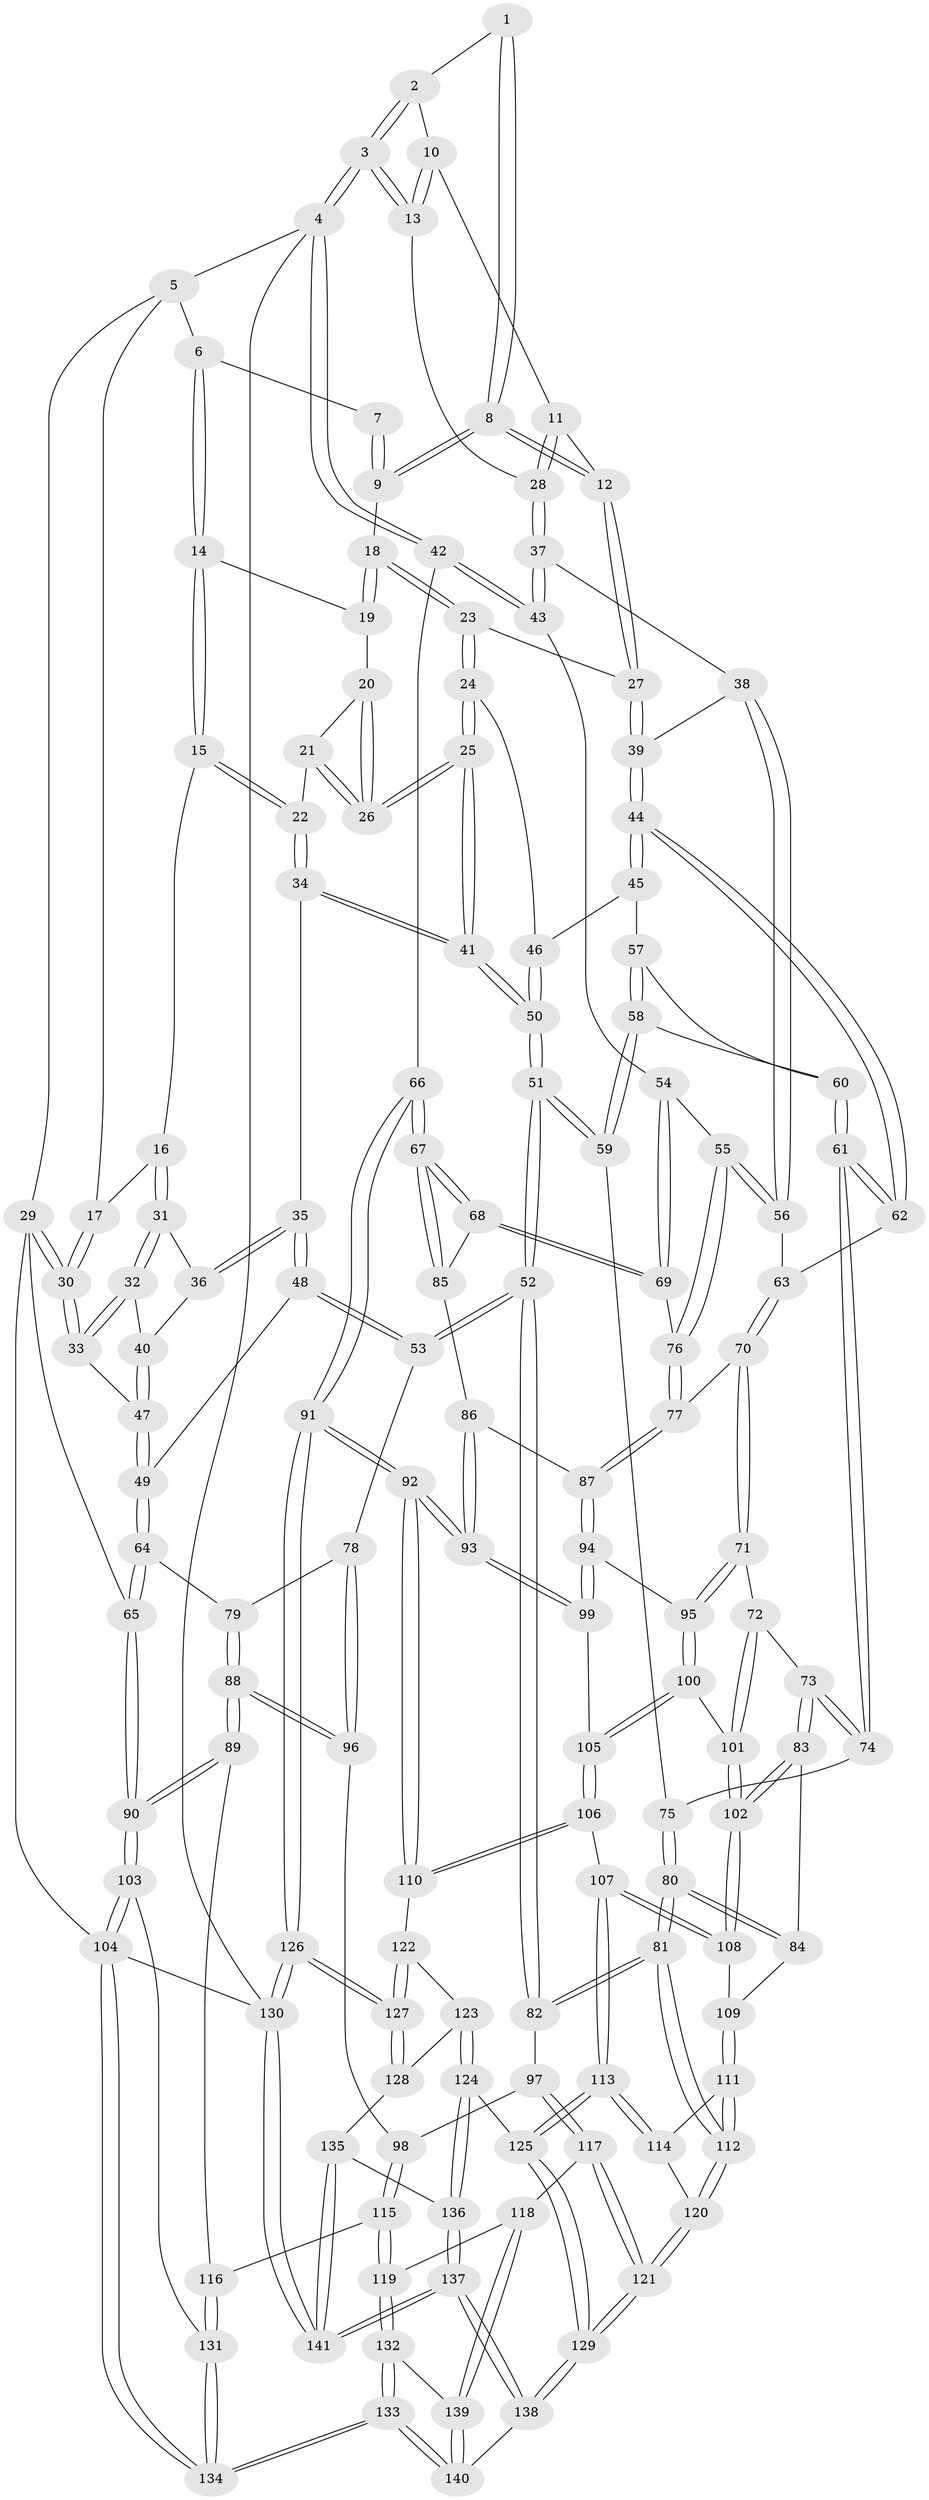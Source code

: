 // Generated by graph-tools (version 1.1) at 2025/38/03/09/25 02:38:22]
// undirected, 141 vertices, 349 edges
graph export_dot {
graph [start="1"]
  node [color=gray90,style=filled];
  1 [pos="+0.7187791902656955+0"];
  2 [pos="+0.863226647958639+0"];
  3 [pos="+1+0"];
  4 [pos="+1+0"];
  5 [pos="+0.2641964306432416+0"];
  6 [pos="+0.2796128728010431+0"];
  7 [pos="+0.5769939853365483+0"];
  8 [pos="+0.683771312519876+0.10195729564843793"];
  9 [pos="+0.5562573254821005+0.07150190061661472"];
  10 [pos="+0.865868172616969+0"];
  11 [pos="+0.780848651516339+0.1273244636963585"];
  12 [pos="+0.691012931770706+0.11900259069480706"];
  13 [pos="+0.903898451347841+0.12817594232895532"];
  14 [pos="+0.30897029306965923+0"];
  15 [pos="+0.2267339736729987+0.16383646611179672"];
  16 [pos="+0.08566942795269814+0.136118275724239"];
  17 [pos="+0.06235774125277017+0.11377638991815837"];
  18 [pos="+0.4650320392539792+0.09560203713758302"];
  19 [pos="+0.39687596252986335+0.048764420373726476"];
  20 [pos="+0.3944480458375622+0.054967108615056805"];
  21 [pos="+0.2998045206064631+0.20572150373757722"];
  22 [pos="+0.24627231919137152+0.2054894828983728"];
  23 [pos="+0.5028259402399226+0.20922193617130772"];
  24 [pos="+0.5012301282417826+0.21270795836122855"];
  25 [pos="+0.3906892351935199+0.2821160433275687"];
  26 [pos="+0.3812657781441193+0.2691268752427154"];
  27 [pos="+0.665246992104794+0.18613220841355044"];
  28 [pos="+0.8977028657656625+0.17066480508604678"];
  29 [pos="+0+0.16818573265905976"];
  30 [pos="+0+0.1642971249909751"];
  31 [pos="+0.10954971759443953+0.2062110552957698"];
  32 [pos="+0.056945142432216066+0.2565896655877873"];
  33 [pos="+0+0.18275643819730278"];
  34 [pos="+0.21793090882049856+0.25570060134855704"];
  35 [pos="+0.18126093871254614+0.2797299599333258"];
  36 [pos="+0.11927381591080449+0.2220719654434499"];
  37 [pos="+0.9240284099083045+0.21122045781735663"];
  38 [pos="+0.8177548218960248+0.2905914739955055"];
  39 [pos="+0.6875568968133091+0.2806506829310749"];
  40 [pos="+0.0736469201425686+0.2823502172900215"];
  41 [pos="+0.3730062575101141+0.3825604437290019"];
  42 [pos="+1+0.2720145161911617"];
  43 [pos="+1+0.2599251555728704"];
  44 [pos="+0.6798026847846648+0.2960092262267012"];
  45 [pos="+0.5526096893163563+0.31587430880178463"];
  46 [pos="+0.5452446684359086+0.3110414334253744"];
  47 [pos="+0.07775995441030832+0.32894492277305193"];
  48 [pos="+0.1473259603172912+0.36926424936853547"];
  49 [pos="+0.10443485410759992+0.37878872970796623"];
  50 [pos="+0.3744518695556771+0.39944194083817647"];
  51 [pos="+0.3713423701031009+0.42230289613898886"];
  52 [pos="+0.34353388724835615+0.47458080199704633"];
  53 [pos="+0.2980752721512796+0.46917135314968234"];
  54 [pos="+1+0.285978684881545"];
  55 [pos="+0.8239028209763589+0.4041524252370626"];
  56 [pos="+0.8225658525080685+0.40267355363014157"];
  57 [pos="+0.5539479182527363+0.3370542489442805"];
  58 [pos="+0.5096364677095655+0.41061845754724025"];
  59 [pos="+0.49587672171314046+0.4172907843255003"];
  60 [pos="+0.5934633959337111+0.40791236309902934"];
  61 [pos="+0.6209445258992552+0.4232931587304408"];
  62 [pos="+0.6800098345935642+0.3423294044460502"];
  63 [pos="+0.7398978262990713+0.4040749398434181"];
  64 [pos="+0.07879927973805267+0.39920636169220247"];
  65 [pos="+0+0.4015153254495622"];
  66 [pos="+1+0.609681269691585"];
  67 [pos="+1+0.5637912944102946"];
  68 [pos="+0.9128969177154358+0.46584326272304694"];
  69 [pos="+0.9032377656680012+0.4505622610553691"];
  70 [pos="+0.704400029896048+0.5196072220281273"];
  71 [pos="+0.6861076816439244+0.5302303609244103"];
  72 [pos="+0.6824806201347033+0.5319460274963698"];
  73 [pos="+0.6715493060841801+0.5312662369790924"];
  74 [pos="+0.622064560617332+0.4426157576272785"];
  75 [pos="+0.5525320279870277+0.468446525164514"];
  76 [pos="+0.8394083804513593+0.432936234202631"];
  77 [pos="+0.7939827782650853+0.5115161454232686"];
  78 [pos="+0.15635010728317691+0.5527354282760255"];
  79 [pos="+0.08368009337306931+0.5204112635431528"];
  80 [pos="+0.4791209490806568+0.633478091685591"];
  81 [pos="+0.47875393263352406+0.6336579585483219"];
  82 [pos="+0.3968582514753635+0.6029510495221463"];
  83 [pos="+0.59910385480272+0.585045248489612"];
  84 [pos="+0.5418426765990715+0.6152676108423062"];
  85 [pos="+0.8777117973409365+0.5493256408266202"];
  86 [pos="+0.8692231222379848+0.556586869287973"];
  87 [pos="+0.8441076691726366+0.5694581722394297"];
  88 [pos="+0+0.672834543590836"];
  89 [pos="+0+0.6786883673841424"];
  90 [pos="+0+0.6812555337429651"];
  91 [pos="+1+0.6926513674669385"];
  92 [pos="+1+0.6941241900180415"];
  93 [pos="+1+0.6759245899723199"];
  94 [pos="+0.8401599845532859+0.5980026502289748"];
  95 [pos="+0.8266879906014791+0.6162178442393259"];
  96 [pos="+0.15485437925053752+0.6567047013811544"];
  97 [pos="+0.3409044818982355+0.6587121662000177"];
  98 [pos="+0.19652628672295738+0.6936438414071872"];
  99 [pos="+0.9692701518402903+0.6584701866436893"];
  100 [pos="+0.8157874535041472+0.63620628194882"];
  101 [pos="+0.7386780472263937+0.6433136916481947"];
  102 [pos="+0.7148958839883979+0.688127139936152"];
  103 [pos="+0+0.8520922141677049"];
  104 [pos="+0+1"];
  105 [pos="+0.8327741214858629+0.681382407152839"];
  106 [pos="+0.8291601274774683+0.751788461901191"];
  107 [pos="+0.7921053702022309+0.7471548800544718"];
  108 [pos="+0.7102509452971166+0.7058078197240963"];
  109 [pos="+0.7001317326462151+0.7128186349664996"];
  110 [pos="+0.8479534233352554+0.7736943068617075"];
  111 [pos="+0.6836871562236271+0.7376109568476054"];
  112 [pos="+0.5169678780617922+0.7402465775879018"];
  113 [pos="+0.6985904347139326+0.8323409119604998"];
  114 [pos="+0.6868459808539917+0.7956701442819906"];
  115 [pos="+0.15795750374293877+0.8236471114707207"];
  116 [pos="+0.13535121202186634+0.8269275471014835"];
  117 [pos="+0.3242497106513415+0.8466883242757135"];
  118 [pos="+0.2831528998153477+0.8578934346413938"];
  119 [pos="+0.18517975234811407+0.8445327794535962"];
  120 [pos="+0.5182570019085863+0.7777108043564509"];
  121 [pos="+0.5026237215511002+0.953255369738531"];
  122 [pos="+0.8469343523578231+0.7814743732045093"];
  123 [pos="+0.819576696548914+0.8230817660965323"];
  124 [pos="+0.7086045164579508+0.8593552339840699"];
  125 [pos="+0.6993221777898376+0.8552480010590157"];
  126 [pos="+1+1"];
  127 [pos="+0.9727499753401238+0.9501015899563082"];
  128 [pos="+0.8290103081365631+0.8944060723742496"];
  129 [pos="+0.5040407182353875+0.9565150742336334"];
  130 [pos="+1+1"];
  131 [pos="+0.07817626130174776+0.9027210256868359"];
  132 [pos="+0.1841335843658335+0.9752609868999755"];
  133 [pos="+0.10408974740370718+1"];
  134 [pos="+0.08030222627283155+1"];
  135 [pos="+0.8007681005422785+0.9143413058676294"];
  136 [pos="+0.7652717913166052+0.9339483480600174"];
  137 [pos="+0.7522825635525945+1"];
  138 [pos="+0.5065700326977792+1"];
  139 [pos="+0.27230604000561526+0.9307277502680014"];
  140 [pos="+0.33467953632360087+1"];
  141 [pos="+1+1"];
  1 -- 2;
  1 -- 8;
  1 -- 8;
  2 -- 3;
  2 -- 3;
  2 -- 10;
  3 -- 4;
  3 -- 4;
  3 -- 13;
  3 -- 13;
  4 -- 5;
  4 -- 42;
  4 -- 42;
  4 -- 130;
  5 -- 6;
  5 -- 17;
  5 -- 29;
  6 -- 7;
  6 -- 14;
  6 -- 14;
  7 -- 9;
  7 -- 9;
  8 -- 9;
  8 -- 9;
  8 -- 12;
  8 -- 12;
  9 -- 18;
  10 -- 11;
  10 -- 13;
  10 -- 13;
  11 -- 12;
  11 -- 28;
  11 -- 28;
  12 -- 27;
  12 -- 27;
  13 -- 28;
  14 -- 15;
  14 -- 15;
  14 -- 19;
  15 -- 16;
  15 -- 22;
  15 -- 22;
  16 -- 17;
  16 -- 31;
  16 -- 31;
  17 -- 30;
  17 -- 30;
  18 -- 19;
  18 -- 19;
  18 -- 23;
  18 -- 23;
  19 -- 20;
  20 -- 21;
  20 -- 26;
  20 -- 26;
  21 -- 22;
  21 -- 26;
  21 -- 26;
  22 -- 34;
  22 -- 34;
  23 -- 24;
  23 -- 24;
  23 -- 27;
  24 -- 25;
  24 -- 25;
  24 -- 46;
  25 -- 26;
  25 -- 26;
  25 -- 41;
  25 -- 41;
  27 -- 39;
  27 -- 39;
  28 -- 37;
  28 -- 37;
  29 -- 30;
  29 -- 30;
  29 -- 65;
  29 -- 104;
  30 -- 33;
  30 -- 33;
  31 -- 32;
  31 -- 32;
  31 -- 36;
  32 -- 33;
  32 -- 33;
  32 -- 40;
  33 -- 47;
  34 -- 35;
  34 -- 41;
  34 -- 41;
  35 -- 36;
  35 -- 36;
  35 -- 48;
  35 -- 48;
  36 -- 40;
  37 -- 38;
  37 -- 43;
  37 -- 43;
  38 -- 39;
  38 -- 56;
  38 -- 56;
  39 -- 44;
  39 -- 44;
  40 -- 47;
  40 -- 47;
  41 -- 50;
  41 -- 50;
  42 -- 43;
  42 -- 43;
  42 -- 66;
  43 -- 54;
  44 -- 45;
  44 -- 45;
  44 -- 62;
  44 -- 62;
  45 -- 46;
  45 -- 57;
  46 -- 50;
  46 -- 50;
  47 -- 49;
  47 -- 49;
  48 -- 49;
  48 -- 53;
  48 -- 53;
  49 -- 64;
  49 -- 64;
  50 -- 51;
  50 -- 51;
  51 -- 52;
  51 -- 52;
  51 -- 59;
  51 -- 59;
  52 -- 53;
  52 -- 53;
  52 -- 82;
  52 -- 82;
  53 -- 78;
  54 -- 55;
  54 -- 69;
  54 -- 69;
  55 -- 56;
  55 -- 56;
  55 -- 76;
  55 -- 76;
  56 -- 63;
  57 -- 58;
  57 -- 58;
  57 -- 60;
  58 -- 59;
  58 -- 59;
  58 -- 60;
  59 -- 75;
  60 -- 61;
  60 -- 61;
  61 -- 62;
  61 -- 62;
  61 -- 74;
  61 -- 74;
  62 -- 63;
  63 -- 70;
  63 -- 70;
  64 -- 65;
  64 -- 65;
  64 -- 79;
  65 -- 90;
  65 -- 90;
  66 -- 67;
  66 -- 67;
  66 -- 91;
  66 -- 91;
  67 -- 68;
  67 -- 68;
  67 -- 85;
  67 -- 85;
  68 -- 69;
  68 -- 69;
  68 -- 85;
  69 -- 76;
  70 -- 71;
  70 -- 71;
  70 -- 77;
  71 -- 72;
  71 -- 95;
  71 -- 95;
  72 -- 73;
  72 -- 101;
  72 -- 101;
  73 -- 74;
  73 -- 74;
  73 -- 83;
  73 -- 83;
  74 -- 75;
  75 -- 80;
  75 -- 80;
  76 -- 77;
  76 -- 77;
  77 -- 87;
  77 -- 87;
  78 -- 79;
  78 -- 96;
  78 -- 96;
  79 -- 88;
  79 -- 88;
  80 -- 81;
  80 -- 81;
  80 -- 84;
  80 -- 84;
  81 -- 82;
  81 -- 82;
  81 -- 112;
  81 -- 112;
  82 -- 97;
  83 -- 84;
  83 -- 102;
  83 -- 102;
  84 -- 109;
  85 -- 86;
  86 -- 87;
  86 -- 93;
  86 -- 93;
  87 -- 94;
  87 -- 94;
  88 -- 89;
  88 -- 89;
  88 -- 96;
  88 -- 96;
  89 -- 90;
  89 -- 90;
  89 -- 116;
  90 -- 103;
  90 -- 103;
  91 -- 92;
  91 -- 92;
  91 -- 126;
  91 -- 126;
  92 -- 93;
  92 -- 93;
  92 -- 110;
  92 -- 110;
  93 -- 99;
  93 -- 99;
  94 -- 95;
  94 -- 99;
  94 -- 99;
  95 -- 100;
  95 -- 100;
  96 -- 98;
  97 -- 98;
  97 -- 117;
  97 -- 117;
  98 -- 115;
  98 -- 115;
  99 -- 105;
  100 -- 101;
  100 -- 105;
  100 -- 105;
  101 -- 102;
  101 -- 102;
  102 -- 108;
  102 -- 108;
  103 -- 104;
  103 -- 104;
  103 -- 131;
  104 -- 134;
  104 -- 134;
  104 -- 130;
  105 -- 106;
  105 -- 106;
  106 -- 107;
  106 -- 110;
  106 -- 110;
  107 -- 108;
  107 -- 108;
  107 -- 113;
  107 -- 113;
  108 -- 109;
  109 -- 111;
  109 -- 111;
  110 -- 122;
  111 -- 112;
  111 -- 112;
  111 -- 114;
  112 -- 120;
  112 -- 120;
  113 -- 114;
  113 -- 114;
  113 -- 125;
  113 -- 125;
  114 -- 120;
  115 -- 116;
  115 -- 119;
  115 -- 119;
  116 -- 131;
  116 -- 131;
  117 -- 118;
  117 -- 121;
  117 -- 121;
  118 -- 119;
  118 -- 139;
  118 -- 139;
  119 -- 132;
  119 -- 132;
  120 -- 121;
  120 -- 121;
  121 -- 129;
  121 -- 129;
  122 -- 123;
  122 -- 127;
  122 -- 127;
  123 -- 124;
  123 -- 124;
  123 -- 128;
  124 -- 125;
  124 -- 136;
  124 -- 136;
  125 -- 129;
  125 -- 129;
  126 -- 127;
  126 -- 127;
  126 -- 130;
  126 -- 130;
  127 -- 128;
  127 -- 128;
  128 -- 135;
  129 -- 138;
  129 -- 138;
  130 -- 141;
  130 -- 141;
  131 -- 134;
  131 -- 134;
  132 -- 133;
  132 -- 133;
  132 -- 139;
  133 -- 134;
  133 -- 134;
  133 -- 140;
  133 -- 140;
  135 -- 136;
  135 -- 141;
  135 -- 141;
  136 -- 137;
  136 -- 137;
  137 -- 138;
  137 -- 138;
  137 -- 141;
  137 -- 141;
  138 -- 140;
  139 -- 140;
  139 -- 140;
}
